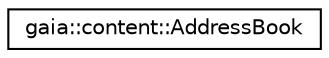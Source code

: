 digraph G
{
  edge [fontname="Helvetica",fontsize="10",labelfontname="Helvetica",labelfontsize="10"];
  node [fontname="Helvetica",fontsize="10",shape=record];
  rankdir=LR;
  Node1 [label="gaia::content::AddressBook",height=0.2,width=0.4,color="black", fillcolor="white", style="filled",URL="$d8/d6c/classgaia_1_1content_1_1_address_book.html",tooltip="The class provides methods to manage the contacts in the Address Book."];
}
